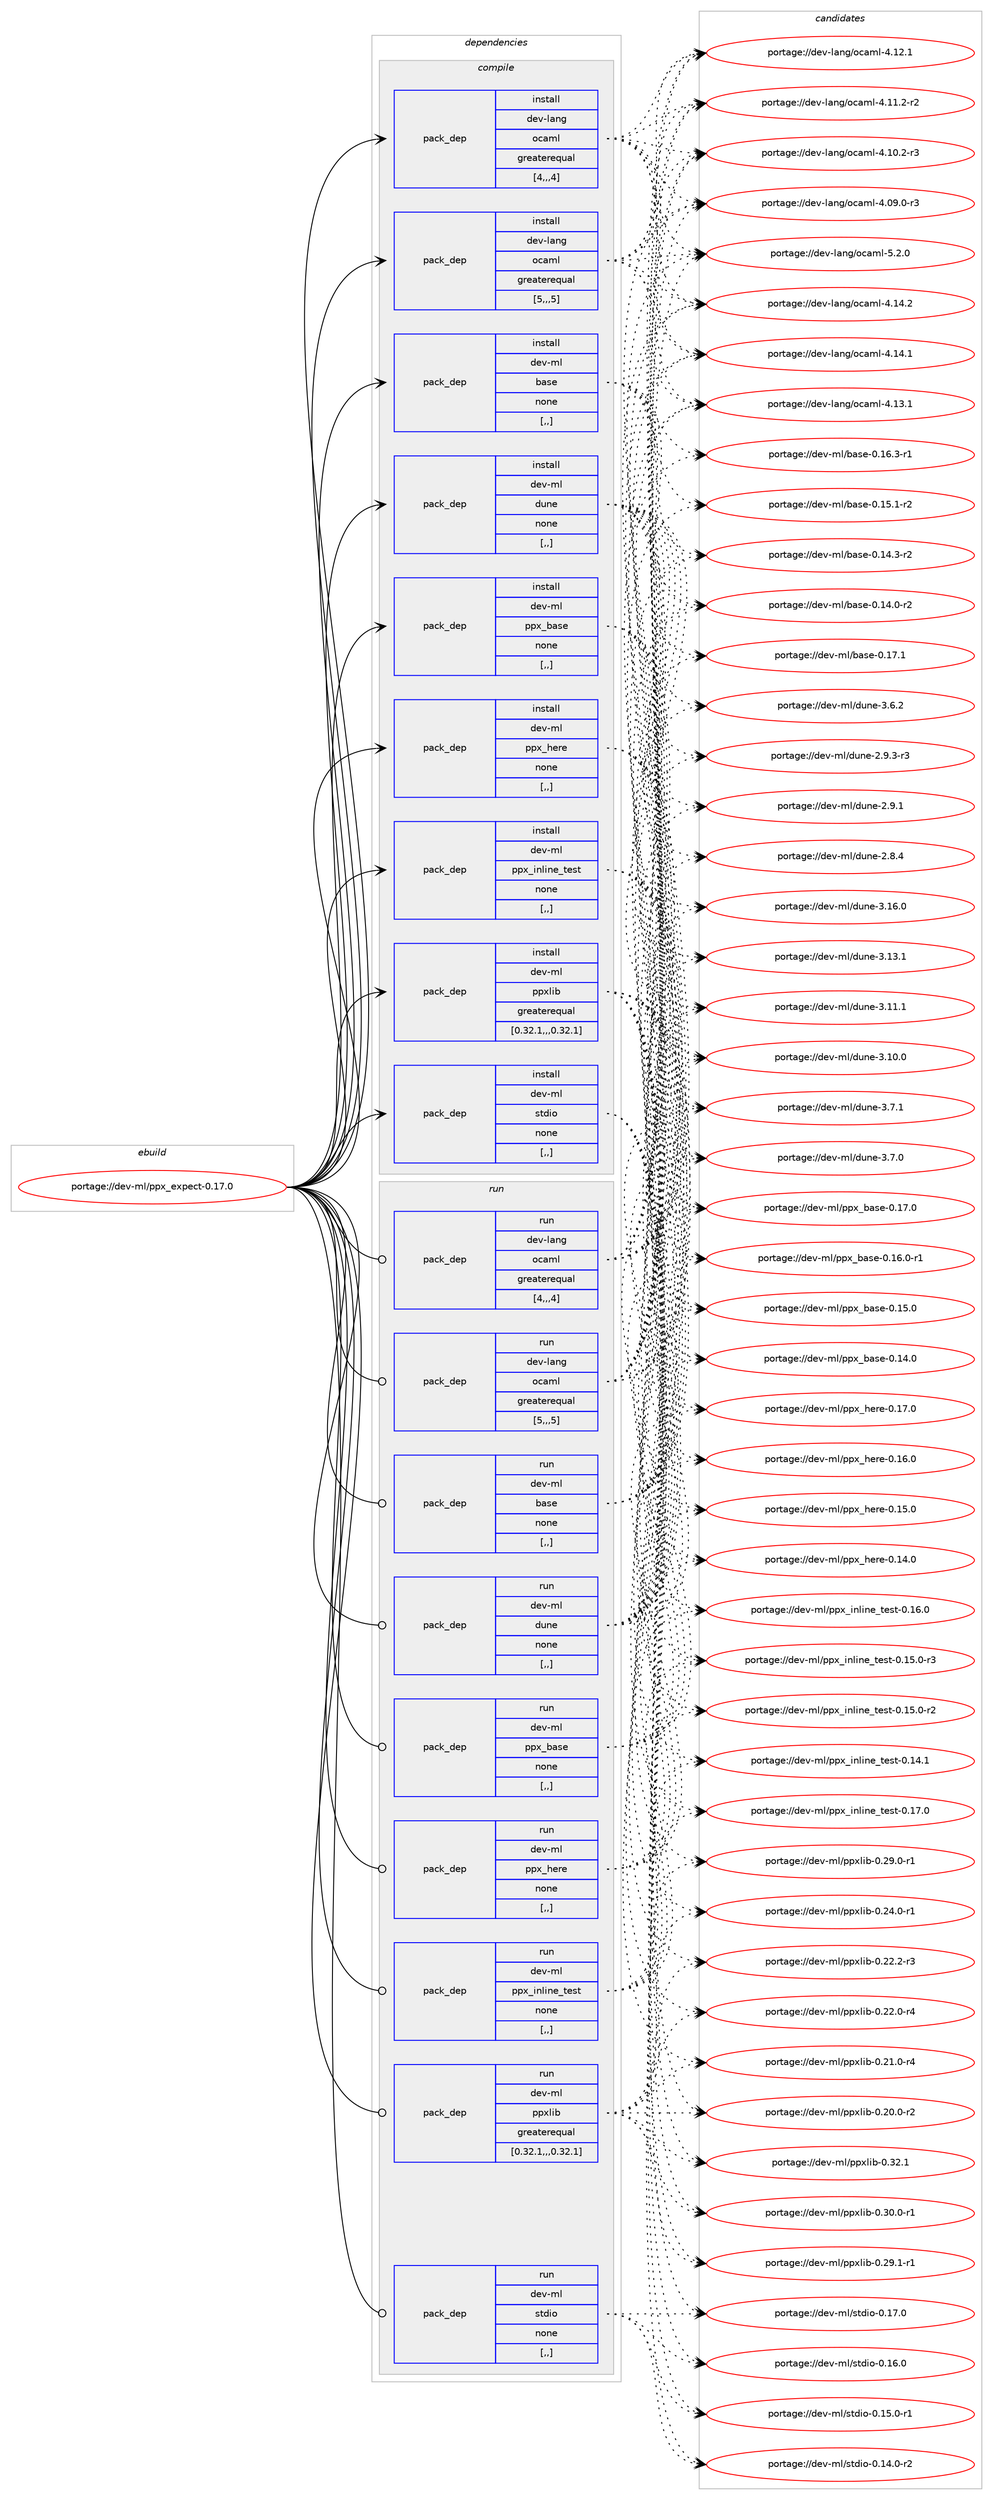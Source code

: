 digraph prolog {

# *************
# Graph options
# *************

newrank=true;
concentrate=true;
compound=true;
graph [rankdir=LR,fontname=Helvetica,fontsize=10,ranksep=1.5];#, ranksep=2.5, nodesep=0.2];
edge  [arrowhead=vee];
node  [fontname=Helvetica,fontsize=10];

# **********
# The ebuild
# **********

subgraph cluster_leftcol {
color=gray;
label=<<i>ebuild</i>>;
id [label="portage://dev-ml/ppx_expect-0.17.0", color=red, width=4, href="../dev-ml/ppx_expect-0.17.0.svg"];
}

# ****************
# The dependencies
# ****************

subgraph cluster_midcol {
color=gray;
label=<<i>dependencies</i>>;
subgraph cluster_compile {
fillcolor="#eeeeee";
style=filled;
label=<<i>compile</i>>;
subgraph pack91408 {
dependency122314 [label=<<TABLE BORDER="0" CELLBORDER="1" CELLSPACING="0" CELLPADDING="4" WIDTH="220"><TR><TD ROWSPAN="6" CELLPADDING="30">pack_dep</TD></TR><TR><TD WIDTH="110">install</TD></TR><TR><TD>dev-lang</TD></TR><TR><TD>ocaml</TD></TR><TR><TD>greaterequal</TD></TR><TR><TD>[4,,,4]</TD></TR></TABLE>>, shape=none, color=blue];
}
id:e -> dependency122314:w [weight=20,style="solid",arrowhead="vee"];
subgraph pack91409 {
dependency122315 [label=<<TABLE BORDER="0" CELLBORDER="1" CELLSPACING="0" CELLPADDING="4" WIDTH="220"><TR><TD ROWSPAN="6" CELLPADDING="30">pack_dep</TD></TR><TR><TD WIDTH="110">install</TD></TR><TR><TD>dev-lang</TD></TR><TR><TD>ocaml</TD></TR><TR><TD>greaterequal</TD></TR><TR><TD>[5,,,5]</TD></TR></TABLE>>, shape=none, color=blue];
}
id:e -> dependency122315:w [weight=20,style="solid",arrowhead="vee"];
subgraph pack91410 {
dependency122316 [label=<<TABLE BORDER="0" CELLBORDER="1" CELLSPACING="0" CELLPADDING="4" WIDTH="220"><TR><TD ROWSPAN="6" CELLPADDING="30">pack_dep</TD></TR><TR><TD WIDTH="110">install</TD></TR><TR><TD>dev-ml</TD></TR><TR><TD>base</TD></TR><TR><TD>none</TD></TR><TR><TD>[,,]</TD></TR></TABLE>>, shape=none, color=blue];
}
id:e -> dependency122316:w [weight=20,style="solid",arrowhead="vee"];
subgraph pack91411 {
dependency122317 [label=<<TABLE BORDER="0" CELLBORDER="1" CELLSPACING="0" CELLPADDING="4" WIDTH="220"><TR><TD ROWSPAN="6" CELLPADDING="30">pack_dep</TD></TR><TR><TD WIDTH="110">install</TD></TR><TR><TD>dev-ml</TD></TR><TR><TD>dune</TD></TR><TR><TD>none</TD></TR><TR><TD>[,,]</TD></TR></TABLE>>, shape=none, color=blue];
}
id:e -> dependency122317:w [weight=20,style="solid",arrowhead="vee"];
subgraph pack91412 {
dependency122318 [label=<<TABLE BORDER="0" CELLBORDER="1" CELLSPACING="0" CELLPADDING="4" WIDTH="220"><TR><TD ROWSPAN="6" CELLPADDING="30">pack_dep</TD></TR><TR><TD WIDTH="110">install</TD></TR><TR><TD>dev-ml</TD></TR><TR><TD>ppx_base</TD></TR><TR><TD>none</TD></TR><TR><TD>[,,]</TD></TR></TABLE>>, shape=none, color=blue];
}
id:e -> dependency122318:w [weight=20,style="solid",arrowhead="vee"];
subgraph pack91413 {
dependency122319 [label=<<TABLE BORDER="0" CELLBORDER="1" CELLSPACING="0" CELLPADDING="4" WIDTH="220"><TR><TD ROWSPAN="6" CELLPADDING="30">pack_dep</TD></TR><TR><TD WIDTH="110">install</TD></TR><TR><TD>dev-ml</TD></TR><TR><TD>ppx_here</TD></TR><TR><TD>none</TD></TR><TR><TD>[,,]</TD></TR></TABLE>>, shape=none, color=blue];
}
id:e -> dependency122319:w [weight=20,style="solid",arrowhead="vee"];
subgraph pack91414 {
dependency122320 [label=<<TABLE BORDER="0" CELLBORDER="1" CELLSPACING="0" CELLPADDING="4" WIDTH="220"><TR><TD ROWSPAN="6" CELLPADDING="30">pack_dep</TD></TR><TR><TD WIDTH="110">install</TD></TR><TR><TD>dev-ml</TD></TR><TR><TD>ppx_inline_test</TD></TR><TR><TD>none</TD></TR><TR><TD>[,,]</TD></TR></TABLE>>, shape=none, color=blue];
}
id:e -> dependency122320:w [weight=20,style="solid",arrowhead="vee"];
subgraph pack91415 {
dependency122321 [label=<<TABLE BORDER="0" CELLBORDER="1" CELLSPACING="0" CELLPADDING="4" WIDTH="220"><TR><TD ROWSPAN="6" CELLPADDING="30">pack_dep</TD></TR><TR><TD WIDTH="110">install</TD></TR><TR><TD>dev-ml</TD></TR><TR><TD>ppxlib</TD></TR><TR><TD>greaterequal</TD></TR><TR><TD>[0.32.1,,,0.32.1]</TD></TR></TABLE>>, shape=none, color=blue];
}
id:e -> dependency122321:w [weight=20,style="solid",arrowhead="vee"];
subgraph pack91416 {
dependency122322 [label=<<TABLE BORDER="0" CELLBORDER="1" CELLSPACING="0" CELLPADDING="4" WIDTH="220"><TR><TD ROWSPAN="6" CELLPADDING="30">pack_dep</TD></TR><TR><TD WIDTH="110">install</TD></TR><TR><TD>dev-ml</TD></TR><TR><TD>stdio</TD></TR><TR><TD>none</TD></TR><TR><TD>[,,]</TD></TR></TABLE>>, shape=none, color=blue];
}
id:e -> dependency122322:w [weight=20,style="solid",arrowhead="vee"];
}
subgraph cluster_compileandrun {
fillcolor="#eeeeee";
style=filled;
label=<<i>compile and run</i>>;
}
subgraph cluster_run {
fillcolor="#eeeeee";
style=filled;
label=<<i>run</i>>;
subgraph pack91417 {
dependency122323 [label=<<TABLE BORDER="0" CELLBORDER="1" CELLSPACING="0" CELLPADDING="4" WIDTH="220"><TR><TD ROWSPAN="6" CELLPADDING="30">pack_dep</TD></TR><TR><TD WIDTH="110">run</TD></TR><TR><TD>dev-lang</TD></TR><TR><TD>ocaml</TD></TR><TR><TD>greaterequal</TD></TR><TR><TD>[4,,,4]</TD></TR></TABLE>>, shape=none, color=blue];
}
id:e -> dependency122323:w [weight=20,style="solid",arrowhead="odot"];
subgraph pack91418 {
dependency122324 [label=<<TABLE BORDER="0" CELLBORDER="1" CELLSPACING="0" CELLPADDING="4" WIDTH="220"><TR><TD ROWSPAN="6" CELLPADDING="30">pack_dep</TD></TR><TR><TD WIDTH="110">run</TD></TR><TR><TD>dev-lang</TD></TR><TR><TD>ocaml</TD></TR><TR><TD>greaterequal</TD></TR><TR><TD>[5,,,5]</TD></TR></TABLE>>, shape=none, color=blue];
}
id:e -> dependency122324:w [weight=20,style="solid",arrowhead="odot"];
subgraph pack91419 {
dependency122325 [label=<<TABLE BORDER="0" CELLBORDER="1" CELLSPACING="0" CELLPADDING="4" WIDTH="220"><TR><TD ROWSPAN="6" CELLPADDING="30">pack_dep</TD></TR><TR><TD WIDTH="110">run</TD></TR><TR><TD>dev-ml</TD></TR><TR><TD>base</TD></TR><TR><TD>none</TD></TR><TR><TD>[,,]</TD></TR></TABLE>>, shape=none, color=blue];
}
id:e -> dependency122325:w [weight=20,style="solid",arrowhead="odot"];
subgraph pack91420 {
dependency122326 [label=<<TABLE BORDER="0" CELLBORDER="1" CELLSPACING="0" CELLPADDING="4" WIDTH="220"><TR><TD ROWSPAN="6" CELLPADDING="30">pack_dep</TD></TR><TR><TD WIDTH="110">run</TD></TR><TR><TD>dev-ml</TD></TR><TR><TD>dune</TD></TR><TR><TD>none</TD></TR><TR><TD>[,,]</TD></TR></TABLE>>, shape=none, color=blue];
}
id:e -> dependency122326:w [weight=20,style="solid",arrowhead="odot"];
subgraph pack91421 {
dependency122327 [label=<<TABLE BORDER="0" CELLBORDER="1" CELLSPACING="0" CELLPADDING="4" WIDTH="220"><TR><TD ROWSPAN="6" CELLPADDING="30">pack_dep</TD></TR><TR><TD WIDTH="110">run</TD></TR><TR><TD>dev-ml</TD></TR><TR><TD>ppx_base</TD></TR><TR><TD>none</TD></TR><TR><TD>[,,]</TD></TR></TABLE>>, shape=none, color=blue];
}
id:e -> dependency122327:w [weight=20,style="solid",arrowhead="odot"];
subgraph pack91422 {
dependency122328 [label=<<TABLE BORDER="0" CELLBORDER="1" CELLSPACING="0" CELLPADDING="4" WIDTH="220"><TR><TD ROWSPAN="6" CELLPADDING="30">pack_dep</TD></TR><TR><TD WIDTH="110">run</TD></TR><TR><TD>dev-ml</TD></TR><TR><TD>ppx_here</TD></TR><TR><TD>none</TD></TR><TR><TD>[,,]</TD></TR></TABLE>>, shape=none, color=blue];
}
id:e -> dependency122328:w [weight=20,style="solid",arrowhead="odot"];
subgraph pack91423 {
dependency122329 [label=<<TABLE BORDER="0" CELLBORDER="1" CELLSPACING="0" CELLPADDING="4" WIDTH="220"><TR><TD ROWSPAN="6" CELLPADDING="30">pack_dep</TD></TR><TR><TD WIDTH="110">run</TD></TR><TR><TD>dev-ml</TD></TR><TR><TD>ppx_inline_test</TD></TR><TR><TD>none</TD></TR><TR><TD>[,,]</TD></TR></TABLE>>, shape=none, color=blue];
}
id:e -> dependency122329:w [weight=20,style="solid",arrowhead="odot"];
subgraph pack91424 {
dependency122330 [label=<<TABLE BORDER="0" CELLBORDER="1" CELLSPACING="0" CELLPADDING="4" WIDTH="220"><TR><TD ROWSPAN="6" CELLPADDING="30">pack_dep</TD></TR><TR><TD WIDTH="110">run</TD></TR><TR><TD>dev-ml</TD></TR><TR><TD>ppxlib</TD></TR><TR><TD>greaterequal</TD></TR><TR><TD>[0.32.1,,,0.32.1]</TD></TR></TABLE>>, shape=none, color=blue];
}
id:e -> dependency122330:w [weight=20,style="solid",arrowhead="odot"];
subgraph pack91425 {
dependency122331 [label=<<TABLE BORDER="0" CELLBORDER="1" CELLSPACING="0" CELLPADDING="4" WIDTH="220"><TR><TD ROWSPAN="6" CELLPADDING="30">pack_dep</TD></TR><TR><TD WIDTH="110">run</TD></TR><TR><TD>dev-ml</TD></TR><TR><TD>stdio</TD></TR><TR><TD>none</TD></TR><TR><TD>[,,]</TD></TR></TABLE>>, shape=none, color=blue];
}
id:e -> dependency122331:w [weight=20,style="solid",arrowhead="odot"];
}
}

# **************
# The candidates
# **************

subgraph cluster_choices {
rank=same;
color=gray;
label=<<i>candidates</i>>;

subgraph choice91408 {
color=black;
nodesep=1;
choice1001011184510897110103471119997109108455346504648 [label="portage://dev-lang/ocaml-5.2.0", color=red, width=4,href="../dev-lang/ocaml-5.2.0.svg"];
choice100101118451089711010347111999710910845524649524650 [label="portage://dev-lang/ocaml-4.14.2", color=red, width=4,href="../dev-lang/ocaml-4.14.2.svg"];
choice100101118451089711010347111999710910845524649524649 [label="portage://dev-lang/ocaml-4.14.1", color=red, width=4,href="../dev-lang/ocaml-4.14.1.svg"];
choice100101118451089711010347111999710910845524649514649 [label="portage://dev-lang/ocaml-4.13.1", color=red, width=4,href="../dev-lang/ocaml-4.13.1.svg"];
choice100101118451089711010347111999710910845524649504649 [label="portage://dev-lang/ocaml-4.12.1", color=red, width=4,href="../dev-lang/ocaml-4.12.1.svg"];
choice1001011184510897110103471119997109108455246494946504511450 [label="portage://dev-lang/ocaml-4.11.2-r2", color=red, width=4,href="../dev-lang/ocaml-4.11.2-r2.svg"];
choice1001011184510897110103471119997109108455246494846504511451 [label="portage://dev-lang/ocaml-4.10.2-r3", color=red, width=4,href="../dev-lang/ocaml-4.10.2-r3.svg"];
choice1001011184510897110103471119997109108455246485746484511451 [label="portage://dev-lang/ocaml-4.09.0-r3", color=red, width=4,href="../dev-lang/ocaml-4.09.0-r3.svg"];
dependency122314:e -> choice1001011184510897110103471119997109108455346504648:w [style=dotted,weight="100"];
dependency122314:e -> choice100101118451089711010347111999710910845524649524650:w [style=dotted,weight="100"];
dependency122314:e -> choice100101118451089711010347111999710910845524649524649:w [style=dotted,weight="100"];
dependency122314:e -> choice100101118451089711010347111999710910845524649514649:w [style=dotted,weight="100"];
dependency122314:e -> choice100101118451089711010347111999710910845524649504649:w [style=dotted,weight="100"];
dependency122314:e -> choice1001011184510897110103471119997109108455246494946504511450:w [style=dotted,weight="100"];
dependency122314:e -> choice1001011184510897110103471119997109108455246494846504511451:w [style=dotted,weight="100"];
dependency122314:e -> choice1001011184510897110103471119997109108455246485746484511451:w [style=dotted,weight="100"];
}
subgraph choice91409 {
color=black;
nodesep=1;
choice1001011184510897110103471119997109108455346504648 [label="portage://dev-lang/ocaml-5.2.0", color=red, width=4,href="../dev-lang/ocaml-5.2.0.svg"];
choice100101118451089711010347111999710910845524649524650 [label="portage://dev-lang/ocaml-4.14.2", color=red, width=4,href="../dev-lang/ocaml-4.14.2.svg"];
choice100101118451089711010347111999710910845524649524649 [label="portage://dev-lang/ocaml-4.14.1", color=red, width=4,href="../dev-lang/ocaml-4.14.1.svg"];
choice100101118451089711010347111999710910845524649514649 [label="portage://dev-lang/ocaml-4.13.1", color=red, width=4,href="../dev-lang/ocaml-4.13.1.svg"];
choice100101118451089711010347111999710910845524649504649 [label="portage://dev-lang/ocaml-4.12.1", color=red, width=4,href="../dev-lang/ocaml-4.12.1.svg"];
choice1001011184510897110103471119997109108455246494946504511450 [label="portage://dev-lang/ocaml-4.11.2-r2", color=red, width=4,href="../dev-lang/ocaml-4.11.2-r2.svg"];
choice1001011184510897110103471119997109108455246494846504511451 [label="portage://dev-lang/ocaml-4.10.2-r3", color=red, width=4,href="../dev-lang/ocaml-4.10.2-r3.svg"];
choice1001011184510897110103471119997109108455246485746484511451 [label="portage://dev-lang/ocaml-4.09.0-r3", color=red, width=4,href="../dev-lang/ocaml-4.09.0-r3.svg"];
dependency122315:e -> choice1001011184510897110103471119997109108455346504648:w [style=dotted,weight="100"];
dependency122315:e -> choice100101118451089711010347111999710910845524649524650:w [style=dotted,weight="100"];
dependency122315:e -> choice100101118451089711010347111999710910845524649524649:w [style=dotted,weight="100"];
dependency122315:e -> choice100101118451089711010347111999710910845524649514649:w [style=dotted,weight="100"];
dependency122315:e -> choice100101118451089711010347111999710910845524649504649:w [style=dotted,weight="100"];
dependency122315:e -> choice1001011184510897110103471119997109108455246494946504511450:w [style=dotted,weight="100"];
dependency122315:e -> choice1001011184510897110103471119997109108455246494846504511451:w [style=dotted,weight="100"];
dependency122315:e -> choice1001011184510897110103471119997109108455246485746484511451:w [style=dotted,weight="100"];
}
subgraph choice91410 {
color=black;
nodesep=1;
choice1001011184510910847989711510145484649554649 [label="portage://dev-ml/base-0.17.1", color=red, width=4,href="../dev-ml/base-0.17.1.svg"];
choice10010111845109108479897115101454846495446514511449 [label="portage://dev-ml/base-0.16.3-r1", color=red, width=4,href="../dev-ml/base-0.16.3-r1.svg"];
choice10010111845109108479897115101454846495346494511450 [label="portage://dev-ml/base-0.15.1-r2", color=red, width=4,href="../dev-ml/base-0.15.1-r2.svg"];
choice10010111845109108479897115101454846495246514511450 [label="portage://dev-ml/base-0.14.3-r2", color=red, width=4,href="../dev-ml/base-0.14.3-r2.svg"];
choice10010111845109108479897115101454846495246484511450 [label="portage://dev-ml/base-0.14.0-r2", color=red, width=4,href="../dev-ml/base-0.14.0-r2.svg"];
dependency122316:e -> choice1001011184510910847989711510145484649554649:w [style=dotted,weight="100"];
dependency122316:e -> choice10010111845109108479897115101454846495446514511449:w [style=dotted,weight="100"];
dependency122316:e -> choice10010111845109108479897115101454846495346494511450:w [style=dotted,weight="100"];
dependency122316:e -> choice10010111845109108479897115101454846495246514511450:w [style=dotted,weight="100"];
dependency122316:e -> choice10010111845109108479897115101454846495246484511450:w [style=dotted,weight="100"];
}
subgraph choice91411 {
color=black;
nodesep=1;
choice100101118451091084710011711010145514649544648 [label="portage://dev-ml/dune-3.16.0", color=red, width=4,href="../dev-ml/dune-3.16.0.svg"];
choice100101118451091084710011711010145514649514649 [label="portage://dev-ml/dune-3.13.1", color=red, width=4,href="../dev-ml/dune-3.13.1.svg"];
choice100101118451091084710011711010145514649494649 [label="portage://dev-ml/dune-3.11.1", color=red, width=4,href="../dev-ml/dune-3.11.1.svg"];
choice100101118451091084710011711010145514649484648 [label="portage://dev-ml/dune-3.10.0", color=red, width=4,href="../dev-ml/dune-3.10.0.svg"];
choice1001011184510910847100117110101455146554649 [label="portage://dev-ml/dune-3.7.1", color=red, width=4,href="../dev-ml/dune-3.7.1.svg"];
choice1001011184510910847100117110101455146554648 [label="portage://dev-ml/dune-3.7.0", color=red, width=4,href="../dev-ml/dune-3.7.0.svg"];
choice1001011184510910847100117110101455146544650 [label="portage://dev-ml/dune-3.6.2", color=red, width=4,href="../dev-ml/dune-3.6.2.svg"];
choice10010111845109108471001171101014550465746514511451 [label="portage://dev-ml/dune-2.9.3-r3", color=red, width=4,href="../dev-ml/dune-2.9.3-r3.svg"];
choice1001011184510910847100117110101455046574649 [label="portage://dev-ml/dune-2.9.1", color=red, width=4,href="../dev-ml/dune-2.9.1.svg"];
choice1001011184510910847100117110101455046564652 [label="portage://dev-ml/dune-2.8.4", color=red, width=4,href="../dev-ml/dune-2.8.4.svg"];
dependency122317:e -> choice100101118451091084710011711010145514649544648:w [style=dotted,weight="100"];
dependency122317:e -> choice100101118451091084710011711010145514649514649:w [style=dotted,weight="100"];
dependency122317:e -> choice100101118451091084710011711010145514649494649:w [style=dotted,weight="100"];
dependency122317:e -> choice100101118451091084710011711010145514649484648:w [style=dotted,weight="100"];
dependency122317:e -> choice1001011184510910847100117110101455146554649:w [style=dotted,weight="100"];
dependency122317:e -> choice1001011184510910847100117110101455146554648:w [style=dotted,weight="100"];
dependency122317:e -> choice1001011184510910847100117110101455146544650:w [style=dotted,weight="100"];
dependency122317:e -> choice10010111845109108471001171101014550465746514511451:w [style=dotted,weight="100"];
dependency122317:e -> choice1001011184510910847100117110101455046574649:w [style=dotted,weight="100"];
dependency122317:e -> choice1001011184510910847100117110101455046564652:w [style=dotted,weight="100"];
}
subgraph choice91412 {
color=black;
nodesep=1;
choice100101118451091084711211212095989711510145484649554648 [label="portage://dev-ml/ppx_base-0.17.0", color=red, width=4,href="../dev-ml/ppx_base-0.17.0.svg"];
choice1001011184510910847112112120959897115101454846495446484511449 [label="portage://dev-ml/ppx_base-0.16.0-r1", color=red, width=4,href="../dev-ml/ppx_base-0.16.0-r1.svg"];
choice100101118451091084711211212095989711510145484649534648 [label="portage://dev-ml/ppx_base-0.15.0", color=red, width=4,href="../dev-ml/ppx_base-0.15.0.svg"];
choice100101118451091084711211212095989711510145484649524648 [label="portage://dev-ml/ppx_base-0.14.0", color=red, width=4,href="../dev-ml/ppx_base-0.14.0.svg"];
dependency122318:e -> choice100101118451091084711211212095989711510145484649554648:w [style=dotted,weight="100"];
dependency122318:e -> choice1001011184510910847112112120959897115101454846495446484511449:w [style=dotted,weight="100"];
dependency122318:e -> choice100101118451091084711211212095989711510145484649534648:w [style=dotted,weight="100"];
dependency122318:e -> choice100101118451091084711211212095989711510145484649524648:w [style=dotted,weight="100"];
}
subgraph choice91413 {
color=black;
nodesep=1;
choice10010111845109108471121121209510410111410145484649554648 [label="portage://dev-ml/ppx_here-0.17.0", color=red, width=4,href="../dev-ml/ppx_here-0.17.0.svg"];
choice10010111845109108471121121209510410111410145484649544648 [label="portage://dev-ml/ppx_here-0.16.0", color=red, width=4,href="../dev-ml/ppx_here-0.16.0.svg"];
choice10010111845109108471121121209510410111410145484649534648 [label="portage://dev-ml/ppx_here-0.15.0", color=red, width=4,href="../dev-ml/ppx_here-0.15.0.svg"];
choice10010111845109108471121121209510410111410145484649524648 [label="portage://dev-ml/ppx_here-0.14.0", color=red, width=4,href="../dev-ml/ppx_here-0.14.0.svg"];
dependency122319:e -> choice10010111845109108471121121209510410111410145484649554648:w [style=dotted,weight="100"];
dependency122319:e -> choice10010111845109108471121121209510410111410145484649544648:w [style=dotted,weight="100"];
dependency122319:e -> choice10010111845109108471121121209510410111410145484649534648:w [style=dotted,weight="100"];
dependency122319:e -> choice10010111845109108471121121209510410111410145484649524648:w [style=dotted,weight="100"];
}
subgraph choice91414 {
color=black;
nodesep=1;
choice1001011184510910847112112120951051101081051101019511610111511645484649554648 [label="portage://dev-ml/ppx_inline_test-0.17.0", color=red, width=4,href="../dev-ml/ppx_inline_test-0.17.0.svg"];
choice1001011184510910847112112120951051101081051101019511610111511645484649544648 [label="portage://dev-ml/ppx_inline_test-0.16.0", color=red, width=4,href="../dev-ml/ppx_inline_test-0.16.0.svg"];
choice10010111845109108471121121209510511010810511010195116101115116454846495346484511451 [label="portage://dev-ml/ppx_inline_test-0.15.0-r3", color=red, width=4,href="../dev-ml/ppx_inline_test-0.15.0-r3.svg"];
choice10010111845109108471121121209510511010810511010195116101115116454846495346484511450 [label="portage://dev-ml/ppx_inline_test-0.15.0-r2", color=red, width=4,href="../dev-ml/ppx_inline_test-0.15.0-r2.svg"];
choice1001011184510910847112112120951051101081051101019511610111511645484649524649 [label="portage://dev-ml/ppx_inline_test-0.14.1", color=red, width=4,href="../dev-ml/ppx_inline_test-0.14.1.svg"];
dependency122320:e -> choice1001011184510910847112112120951051101081051101019511610111511645484649554648:w [style=dotted,weight="100"];
dependency122320:e -> choice1001011184510910847112112120951051101081051101019511610111511645484649544648:w [style=dotted,weight="100"];
dependency122320:e -> choice10010111845109108471121121209510511010810511010195116101115116454846495346484511451:w [style=dotted,weight="100"];
dependency122320:e -> choice10010111845109108471121121209510511010810511010195116101115116454846495346484511450:w [style=dotted,weight="100"];
dependency122320:e -> choice1001011184510910847112112120951051101081051101019511610111511645484649524649:w [style=dotted,weight="100"];
}
subgraph choice91415 {
color=black;
nodesep=1;
choice10010111845109108471121121201081059845484651504649 [label="portage://dev-ml/ppxlib-0.32.1", color=red, width=4,href="../dev-ml/ppxlib-0.32.1.svg"];
choice100101118451091084711211212010810598454846514846484511449 [label="portage://dev-ml/ppxlib-0.30.0-r1", color=red, width=4,href="../dev-ml/ppxlib-0.30.0-r1.svg"];
choice100101118451091084711211212010810598454846505746494511449 [label="portage://dev-ml/ppxlib-0.29.1-r1", color=red, width=4,href="../dev-ml/ppxlib-0.29.1-r1.svg"];
choice100101118451091084711211212010810598454846505746484511449 [label="portage://dev-ml/ppxlib-0.29.0-r1", color=red, width=4,href="../dev-ml/ppxlib-0.29.0-r1.svg"];
choice100101118451091084711211212010810598454846505246484511449 [label="portage://dev-ml/ppxlib-0.24.0-r1", color=red, width=4,href="../dev-ml/ppxlib-0.24.0-r1.svg"];
choice100101118451091084711211212010810598454846505046504511451 [label="portage://dev-ml/ppxlib-0.22.2-r3", color=red, width=4,href="../dev-ml/ppxlib-0.22.2-r3.svg"];
choice100101118451091084711211212010810598454846505046484511452 [label="portage://dev-ml/ppxlib-0.22.0-r4", color=red, width=4,href="../dev-ml/ppxlib-0.22.0-r4.svg"];
choice100101118451091084711211212010810598454846504946484511452 [label="portage://dev-ml/ppxlib-0.21.0-r4", color=red, width=4,href="../dev-ml/ppxlib-0.21.0-r4.svg"];
choice100101118451091084711211212010810598454846504846484511450 [label="portage://dev-ml/ppxlib-0.20.0-r2", color=red, width=4,href="../dev-ml/ppxlib-0.20.0-r2.svg"];
dependency122321:e -> choice10010111845109108471121121201081059845484651504649:w [style=dotted,weight="100"];
dependency122321:e -> choice100101118451091084711211212010810598454846514846484511449:w [style=dotted,weight="100"];
dependency122321:e -> choice100101118451091084711211212010810598454846505746494511449:w [style=dotted,weight="100"];
dependency122321:e -> choice100101118451091084711211212010810598454846505746484511449:w [style=dotted,weight="100"];
dependency122321:e -> choice100101118451091084711211212010810598454846505246484511449:w [style=dotted,weight="100"];
dependency122321:e -> choice100101118451091084711211212010810598454846505046504511451:w [style=dotted,weight="100"];
dependency122321:e -> choice100101118451091084711211212010810598454846505046484511452:w [style=dotted,weight="100"];
dependency122321:e -> choice100101118451091084711211212010810598454846504946484511452:w [style=dotted,weight="100"];
dependency122321:e -> choice100101118451091084711211212010810598454846504846484511450:w [style=dotted,weight="100"];
}
subgraph choice91416 {
color=black;
nodesep=1;
choice100101118451091084711511610010511145484649554648 [label="portage://dev-ml/stdio-0.17.0", color=red, width=4,href="../dev-ml/stdio-0.17.0.svg"];
choice100101118451091084711511610010511145484649544648 [label="portage://dev-ml/stdio-0.16.0", color=red, width=4,href="../dev-ml/stdio-0.16.0.svg"];
choice1001011184510910847115116100105111454846495346484511449 [label="portage://dev-ml/stdio-0.15.0-r1", color=red, width=4,href="../dev-ml/stdio-0.15.0-r1.svg"];
choice1001011184510910847115116100105111454846495246484511450 [label="portage://dev-ml/stdio-0.14.0-r2", color=red, width=4,href="../dev-ml/stdio-0.14.0-r2.svg"];
dependency122322:e -> choice100101118451091084711511610010511145484649554648:w [style=dotted,weight="100"];
dependency122322:e -> choice100101118451091084711511610010511145484649544648:w [style=dotted,weight="100"];
dependency122322:e -> choice1001011184510910847115116100105111454846495346484511449:w [style=dotted,weight="100"];
dependency122322:e -> choice1001011184510910847115116100105111454846495246484511450:w [style=dotted,weight="100"];
}
subgraph choice91417 {
color=black;
nodesep=1;
choice1001011184510897110103471119997109108455346504648 [label="portage://dev-lang/ocaml-5.2.0", color=red, width=4,href="../dev-lang/ocaml-5.2.0.svg"];
choice100101118451089711010347111999710910845524649524650 [label="portage://dev-lang/ocaml-4.14.2", color=red, width=4,href="../dev-lang/ocaml-4.14.2.svg"];
choice100101118451089711010347111999710910845524649524649 [label="portage://dev-lang/ocaml-4.14.1", color=red, width=4,href="../dev-lang/ocaml-4.14.1.svg"];
choice100101118451089711010347111999710910845524649514649 [label="portage://dev-lang/ocaml-4.13.1", color=red, width=4,href="../dev-lang/ocaml-4.13.1.svg"];
choice100101118451089711010347111999710910845524649504649 [label="portage://dev-lang/ocaml-4.12.1", color=red, width=4,href="../dev-lang/ocaml-4.12.1.svg"];
choice1001011184510897110103471119997109108455246494946504511450 [label="portage://dev-lang/ocaml-4.11.2-r2", color=red, width=4,href="../dev-lang/ocaml-4.11.2-r2.svg"];
choice1001011184510897110103471119997109108455246494846504511451 [label="portage://dev-lang/ocaml-4.10.2-r3", color=red, width=4,href="../dev-lang/ocaml-4.10.2-r3.svg"];
choice1001011184510897110103471119997109108455246485746484511451 [label="portage://dev-lang/ocaml-4.09.0-r3", color=red, width=4,href="../dev-lang/ocaml-4.09.0-r3.svg"];
dependency122323:e -> choice1001011184510897110103471119997109108455346504648:w [style=dotted,weight="100"];
dependency122323:e -> choice100101118451089711010347111999710910845524649524650:w [style=dotted,weight="100"];
dependency122323:e -> choice100101118451089711010347111999710910845524649524649:w [style=dotted,weight="100"];
dependency122323:e -> choice100101118451089711010347111999710910845524649514649:w [style=dotted,weight="100"];
dependency122323:e -> choice100101118451089711010347111999710910845524649504649:w [style=dotted,weight="100"];
dependency122323:e -> choice1001011184510897110103471119997109108455246494946504511450:w [style=dotted,weight="100"];
dependency122323:e -> choice1001011184510897110103471119997109108455246494846504511451:w [style=dotted,weight="100"];
dependency122323:e -> choice1001011184510897110103471119997109108455246485746484511451:w [style=dotted,weight="100"];
}
subgraph choice91418 {
color=black;
nodesep=1;
choice1001011184510897110103471119997109108455346504648 [label="portage://dev-lang/ocaml-5.2.0", color=red, width=4,href="../dev-lang/ocaml-5.2.0.svg"];
choice100101118451089711010347111999710910845524649524650 [label="portage://dev-lang/ocaml-4.14.2", color=red, width=4,href="../dev-lang/ocaml-4.14.2.svg"];
choice100101118451089711010347111999710910845524649524649 [label="portage://dev-lang/ocaml-4.14.1", color=red, width=4,href="../dev-lang/ocaml-4.14.1.svg"];
choice100101118451089711010347111999710910845524649514649 [label="portage://dev-lang/ocaml-4.13.1", color=red, width=4,href="../dev-lang/ocaml-4.13.1.svg"];
choice100101118451089711010347111999710910845524649504649 [label="portage://dev-lang/ocaml-4.12.1", color=red, width=4,href="../dev-lang/ocaml-4.12.1.svg"];
choice1001011184510897110103471119997109108455246494946504511450 [label="portage://dev-lang/ocaml-4.11.2-r2", color=red, width=4,href="../dev-lang/ocaml-4.11.2-r2.svg"];
choice1001011184510897110103471119997109108455246494846504511451 [label="portage://dev-lang/ocaml-4.10.2-r3", color=red, width=4,href="../dev-lang/ocaml-4.10.2-r3.svg"];
choice1001011184510897110103471119997109108455246485746484511451 [label="portage://dev-lang/ocaml-4.09.0-r3", color=red, width=4,href="../dev-lang/ocaml-4.09.0-r3.svg"];
dependency122324:e -> choice1001011184510897110103471119997109108455346504648:w [style=dotted,weight="100"];
dependency122324:e -> choice100101118451089711010347111999710910845524649524650:w [style=dotted,weight="100"];
dependency122324:e -> choice100101118451089711010347111999710910845524649524649:w [style=dotted,weight="100"];
dependency122324:e -> choice100101118451089711010347111999710910845524649514649:w [style=dotted,weight="100"];
dependency122324:e -> choice100101118451089711010347111999710910845524649504649:w [style=dotted,weight="100"];
dependency122324:e -> choice1001011184510897110103471119997109108455246494946504511450:w [style=dotted,weight="100"];
dependency122324:e -> choice1001011184510897110103471119997109108455246494846504511451:w [style=dotted,weight="100"];
dependency122324:e -> choice1001011184510897110103471119997109108455246485746484511451:w [style=dotted,weight="100"];
}
subgraph choice91419 {
color=black;
nodesep=1;
choice1001011184510910847989711510145484649554649 [label="portage://dev-ml/base-0.17.1", color=red, width=4,href="../dev-ml/base-0.17.1.svg"];
choice10010111845109108479897115101454846495446514511449 [label="portage://dev-ml/base-0.16.3-r1", color=red, width=4,href="../dev-ml/base-0.16.3-r1.svg"];
choice10010111845109108479897115101454846495346494511450 [label="portage://dev-ml/base-0.15.1-r2", color=red, width=4,href="../dev-ml/base-0.15.1-r2.svg"];
choice10010111845109108479897115101454846495246514511450 [label="portage://dev-ml/base-0.14.3-r2", color=red, width=4,href="../dev-ml/base-0.14.3-r2.svg"];
choice10010111845109108479897115101454846495246484511450 [label="portage://dev-ml/base-0.14.0-r2", color=red, width=4,href="../dev-ml/base-0.14.0-r2.svg"];
dependency122325:e -> choice1001011184510910847989711510145484649554649:w [style=dotted,weight="100"];
dependency122325:e -> choice10010111845109108479897115101454846495446514511449:w [style=dotted,weight="100"];
dependency122325:e -> choice10010111845109108479897115101454846495346494511450:w [style=dotted,weight="100"];
dependency122325:e -> choice10010111845109108479897115101454846495246514511450:w [style=dotted,weight="100"];
dependency122325:e -> choice10010111845109108479897115101454846495246484511450:w [style=dotted,weight="100"];
}
subgraph choice91420 {
color=black;
nodesep=1;
choice100101118451091084710011711010145514649544648 [label="portage://dev-ml/dune-3.16.0", color=red, width=4,href="../dev-ml/dune-3.16.0.svg"];
choice100101118451091084710011711010145514649514649 [label="portage://dev-ml/dune-3.13.1", color=red, width=4,href="../dev-ml/dune-3.13.1.svg"];
choice100101118451091084710011711010145514649494649 [label="portage://dev-ml/dune-3.11.1", color=red, width=4,href="../dev-ml/dune-3.11.1.svg"];
choice100101118451091084710011711010145514649484648 [label="portage://dev-ml/dune-3.10.0", color=red, width=4,href="../dev-ml/dune-3.10.0.svg"];
choice1001011184510910847100117110101455146554649 [label="portage://dev-ml/dune-3.7.1", color=red, width=4,href="../dev-ml/dune-3.7.1.svg"];
choice1001011184510910847100117110101455146554648 [label="portage://dev-ml/dune-3.7.0", color=red, width=4,href="../dev-ml/dune-3.7.0.svg"];
choice1001011184510910847100117110101455146544650 [label="portage://dev-ml/dune-3.6.2", color=red, width=4,href="../dev-ml/dune-3.6.2.svg"];
choice10010111845109108471001171101014550465746514511451 [label="portage://dev-ml/dune-2.9.3-r3", color=red, width=4,href="../dev-ml/dune-2.9.3-r3.svg"];
choice1001011184510910847100117110101455046574649 [label="portage://dev-ml/dune-2.9.1", color=red, width=4,href="../dev-ml/dune-2.9.1.svg"];
choice1001011184510910847100117110101455046564652 [label="portage://dev-ml/dune-2.8.4", color=red, width=4,href="../dev-ml/dune-2.8.4.svg"];
dependency122326:e -> choice100101118451091084710011711010145514649544648:w [style=dotted,weight="100"];
dependency122326:e -> choice100101118451091084710011711010145514649514649:w [style=dotted,weight="100"];
dependency122326:e -> choice100101118451091084710011711010145514649494649:w [style=dotted,weight="100"];
dependency122326:e -> choice100101118451091084710011711010145514649484648:w [style=dotted,weight="100"];
dependency122326:e -> choice1001011184510910847100117110101455146554649:w [style=dotted,weight="100"];
dependency122326:e -> choice1001011184510910847100117110101455146554648:w [style=dotted,weight="100"];
dependency122326:e -> choice1001011184510910847100117110101455146544650:w [style=dotted,weight="100"];
dependency122326:e -> choice10010111845109108471001171101014550465746514511451:w [style=dotted,weight="100"];
dependency122326:e -> choice1001011184510910847100117110101455046574649:w [style=dotted,weight="100"];
dependency122326:e -> choice1001011184510910847100117110101455046564652:w [style=dotted,weight="100"];
}
subgraph choice91421 {
color=black;
nodesep=1;
choice100101118451091084711211212095989711510145484649554648 [label="portage://dev-ml/ppx_base-0.17.0", color=red, width=4,href="../dev-ml/ppx_base-0.17.0.svg"];
choice1001011184510910847112112120959897115101454846495446484511449 [label="portage://dev-ml/ppx_base-0.16.0-r1", color=red, width=4,href="../dev-ml/ppx_base-0.16.0-r1.svg"];
choice100101118451091084711211212095989711510145484649534648 [label="portage://dev-ml/ppx_base-0.15.0", color=red, width=4,href="../dev-ml/ppx_base-0.15.0.svg"];
choice100101118451091084711211212095989711510145484649524648 [label="portage://dev-ml/ppx_base-0.14.0", color=red, width=4,href="../dev-ml/ppx_base-0.14.0.svg"];
dependency122327:e -> choice100101118451091084711211212095989711510145484649554648:w [style=dotted,weight="100"];
dependency122327:e -> choice1001011184510910847112112120959897115101454846495446484511449:w [style=dotted,weight="100"];
dependency122327:e -> choice100101118451091084711211212095989711510145484649534648:w [style=dotted,weight="100"];
dependency122327:e -> choice100101118451091084711211212095989711510145484649524648:w [style=dotted,weight="100"];
}
subgraph choice91422 {
color=black;
nodesep=1;
choice10010111845109108471121121209510410111410145484649554648 [label="portage://dev-ml/ppx_here-0.17.0", color=red, width=4,href="../dev-ml/ppx_here-0.17.0.svg"];
choice10010111845109108471121121209510410111410145484649544648 [label="portage://dev-ml/ppx_here-0.16.0", color=red, width=4,href="../dev-ml/ppx_here-0.16.0.svg"];
choice10010111845109108471121121209510410111410145484649534648 [label="portage://dev-ml/ppx_here-0.15.0", color=red, width=4,href="../dev-ml/ppx_here-0.15.0.svg"];
choice10010111845109108471121121209510410111410145484649524648 [label="portage://dev-ml/ppx_here-0.14.0", color=red, width=4,href="../dev-ml/ppx_here-0.14.0.svg"];
dependency122328:e -> choice10010111845109108471121121209510410111410145484649554648:w [style=dotted,weight="100"];
dependency122328:e -> choice10010111845109108471121121209510410111410145484649544648:w [style=dotted,weight="100"];
dependency122328:e -> choice10010111845109108471121121209510410111410145484649534648:w [style=dotted,weight="100"];
dependency122328:e -> choice10010111845109108471121121209510410111410145484649524648:w [style=dotted,weight="100"];
}
subgraph choice91423 {
color=black;
nodesep=1;
choice1001011184510910847112112120951051101081051101019511610111511645484649554648 [label="portage://dev-ml/ppx_inline_test-0.17.0", color=red, width=4,href="../dev-ml/ppx_inline_test-0.17.0.svg"];
choice1001011184510910847112112120951051101081051101019511610111511645484649544648 [label="portage://dev-ml/ppx_inline_test-0.16.0", color=red, width=4,href="../dev-ml/ppx_inline_test-0.16.0.svg"];
choice10010111845109108471121121209510511010810511010195116101115116454846495346484511451 [label="portage://dev-ml/ppx_inline_test-0.15.0-r3", color=red, width=4,href="../dev-ml/ppx_inline_test-0.15.0-r3.svg"];
choice10010111845109108471121121209510511010810511010195116101115116454846495346484511450 [label="portage://dev-ml/ppx_inline_test-0.15.0-r2", color=red, width=4,href="../dev-ml/ppx_inline_test-0.15.0-r2.svg"];
choice1001011184510910847112112120951051101081051101019511610111511645484649524649 [label="portage://dev-ml/ppx_inline_test-0.14.1", color=red, width=4,href="../dev-ml/ppx_inline_test-0.14.1.svg"];
dependency122329:e -> choice1001011184510910847112112120951051101081051101019511610111511645484649554648:w [style=dotted,weight="100"];
dependency122329:e -> choice1001011184510910847112112120951051101081051101019511610111511645484649544648:w [style=dotted,weight="100"];
dependency122329:e -> choice10010111845109108471121121209510511010810511010195116101115116454846495346484511451:w [style=dotted,weight="100"];
dependency122329:e -> choice10010111845109108471121121209510511010810511010195116101115116454846495346484511450:w [style=dotted,weight="100"];
dependency122329:e -> choice1001011184510910847112112120951051101081051101019511610111511645484649524649:w [style=dotted,weight="100"];
}
subgraph choice91424 {
color=black;
nodesep=1;
choice10010111845109108471121121201081059845484651504649 [label="portage://dev-ml/ppxlib-0.32.1", color=red, width=4,href="../dev-ml/ppxlib-0.32.1.svg"];
choice100101118451091084711211212010810598454846514846484511449 [label="portage://dev-ml/ppxlib-0.30.0-r1", color=red, width=4,href="../dev-ml/ppxlib-0.30.0-r1.svg"];
choice100101118451091084711211212010810598454846505746494511449 [label="portage://dev-ml/ppxlib-0.29.1-r1", color=red, width=4,href="../dev-ml/ppxlib-0.29.1-r1.svg"];
choice100101118451091084711211212010810598454846505746484511449 [label="portage://dev-ml/ppxlib-0.29.0-r1", color=red, width=4,href="../dev-ml/ppxlib-0.29.0-r1.svg"];
choice100101118451091084711211212010810598454846505246484511449 [label="portage://dev-ml/ppxlib-0.24.0-r1", color=red, width=4,href="../dev-ml/ppxlib-0.24.0-r1.svg"];
choice100101118451091084711211212010810598454846505046504511451 [label="portage://dev-ml/ppxlib-0.22.2-r3", color=red, width=4,href="../dev-ml/ppxlib-0.22.2-r3.svg"];
choice100101118451091084711211212010810598454846505046484511452 [label="portage://dev-ml/ppxlib-0.22.0-r4", color=red, width=4,href="../dev-ml/ppxlib-0.22.0-r4.svg"];
choice100101118451091084711211212010810598454846504946484511452 [label="portage://dev-ml/ppxlib-0.21.0-r4", color=red, width=4,href="../dev-ml/ppxlib-0.21.0-r4.svg"];
choice100101118451091084711211212010810598454846504846484511450 [label="portage://dev-ml/ppxlib-0.20.0-r2", color=red, width=4,href="../dev-ml/ppxlib-0.20.0-r2.svg"];
dependency122330:e -> choice10010111845109108471121121201081059845484651504649:w [style=dotted,weight="100"];
dependency122330:e -> choice100101118451091084711211212010810598454846514846484511449:w [style=dotted,weight="100"];
dependency122330:e -> choice100101118451091084711211212010810598454846505746494511449:w [style=dotted,weight="100"];
dependency122330:e -> choice100101118451091084711211212010810598454846505746484511449:w [style=dotted,weight="100"];
dependency122330:e -> choice100101118451091084711211212010810598454846505246484511449:w [style=dotted,weight="100"];
dependency122330:e -> choice100101118451091084711211212010810598454846505046504511451:w [style=dotted,weight="100"];
dependency122330:e -> choice100101118451091084711211212010810598454846505046484511452:w [style=dotted,weight="100"];
dependency122330:e -> choice100101118451091084711211212010810598454846504946484511452:w [style=dotted,weight="100"];
dependency122330:e -> choice100101118451091084711211212010810598454846504846484511450:w [style=dotted,weight="100"];
}
subgraph choice91425 {
color=black;
nodesep=1;
choice100101118451091084711511610010511145484649554648 [label="portage://dev-ml/stdio-0.17.0", color=red, width=4,href="../dev-ml/stdio-0.17.0.svg"];
choice100101118451091084711511610010511145484649544648 [label="portage://dev-ml/stdio-0.16.0", color=red, width=4,href="../dev-ml/stdio-0.16.0.svg"];
choice1001011184510910847115116100105111454846495346484511449 [label="portage://dev-ml/stdio-0.15.0-r1", color=red, width=4,href="../dev-ml/stdio-0.15.0-r1.svg"];
choice1001011184510910847115116100105111454846495246484511450 [label="portage://dev-ml/stdio-0.14.0-r2", color=red, width=4,href="../dev-ml/stdio-0.14.0-r2.svg"];
dependency122331:e -> choice100101118451091084711511610010511145484649554648:w [style=dotted,weight="100"];
dependency122331:e -> choice100101118451091084711511610010511145484649544648:w [style=dotted,weight="100"];
dependency122331:e -> choice1001011184510910847115116100105111454846495346484511449:w [style=dotted,weight="100"];
dependency122331:e -> choice1001011184510910847115116100105111454846495246484511450:w [style=dotted,weight="100"];
}
}

}
